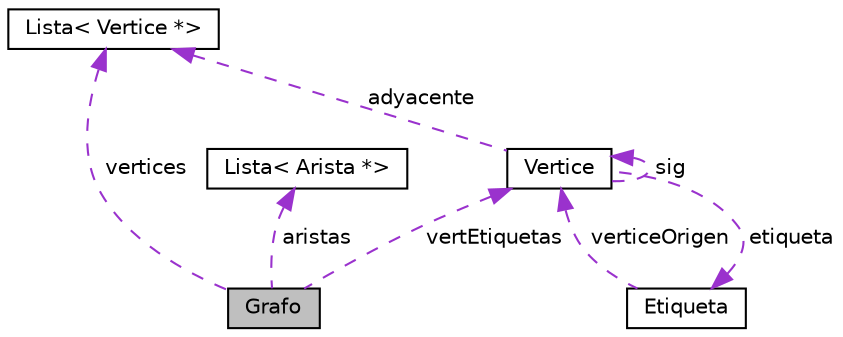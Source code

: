 digraph "Grafo"
{
  edge [fontname="Helvetica",fontsize="10",labelfontname="Helvetica",labelfontsize="10"];
  node [fontname="Helvetica",fontsize="10",shape=record];
  Node3 [label="Grafo",height=0.2,width=0.4,color="black", fillcolor="grey75", style="filled", fontcolor="black"];
  Node4 -> Node3 [dir="back",color="darkorchid3",fontsize="10",style="dashed",label=" vertices" ,fontname="Helvetica"];
  Node4 [label="Lista\< Vertice *\>",height=0.2,width=0.4,color="black", fillcolor="white", style="filled",URL="$classLista.html"];
  Node5 -> Node3 [dir="back",color="darkorchid3",fontsize="10",style="dashed",label=" aristas" ,fontname="Helvetica"];
  Node5 [label="Lista\< Arista *\>",height=0.2,width=0.4,color="black", fillcolor="white", style="filled",URL="$classLista.html"];
  Node6 -> Node3 [dir="back",color="darkorchid3",fontsize="10",style="dashed",label=" vertEtiquetas" ,fontname="Helvetica"];
  Node6 [label="Vertice",height=0.2,width=0.4,color="black", fillcolor="white", style="filled",URL="$classVertice.html"];
  Node4 -> Node6 [dir="back",color="darkorchid3",fontsize="10",style="dashed",label=" adyacente" ,fontname="Helvetica"];
  Node6 -> Node6 [dir="back",color="darkorchid3",fontsize="10",style="dashed",label=" sig" ,fontname="Helvetica"];
  Node7 -> Node6 [dir="back",color="darkorchid3",fontsize="10",style="dashed",label=" etiqueta" ,fontname="Helvetica"];
  Node7 [label="Etiqueta",height=0.2,width=0.4,color="black", fillcolor="white", style="filled",URL="$classEtiqueta.html"];
  Node6 -> Node7 [dir="back",color="darkorchid3",fontsize="10",style="dashed",label=" verticeOrigen" ,fontname="Helvetica"];
}
